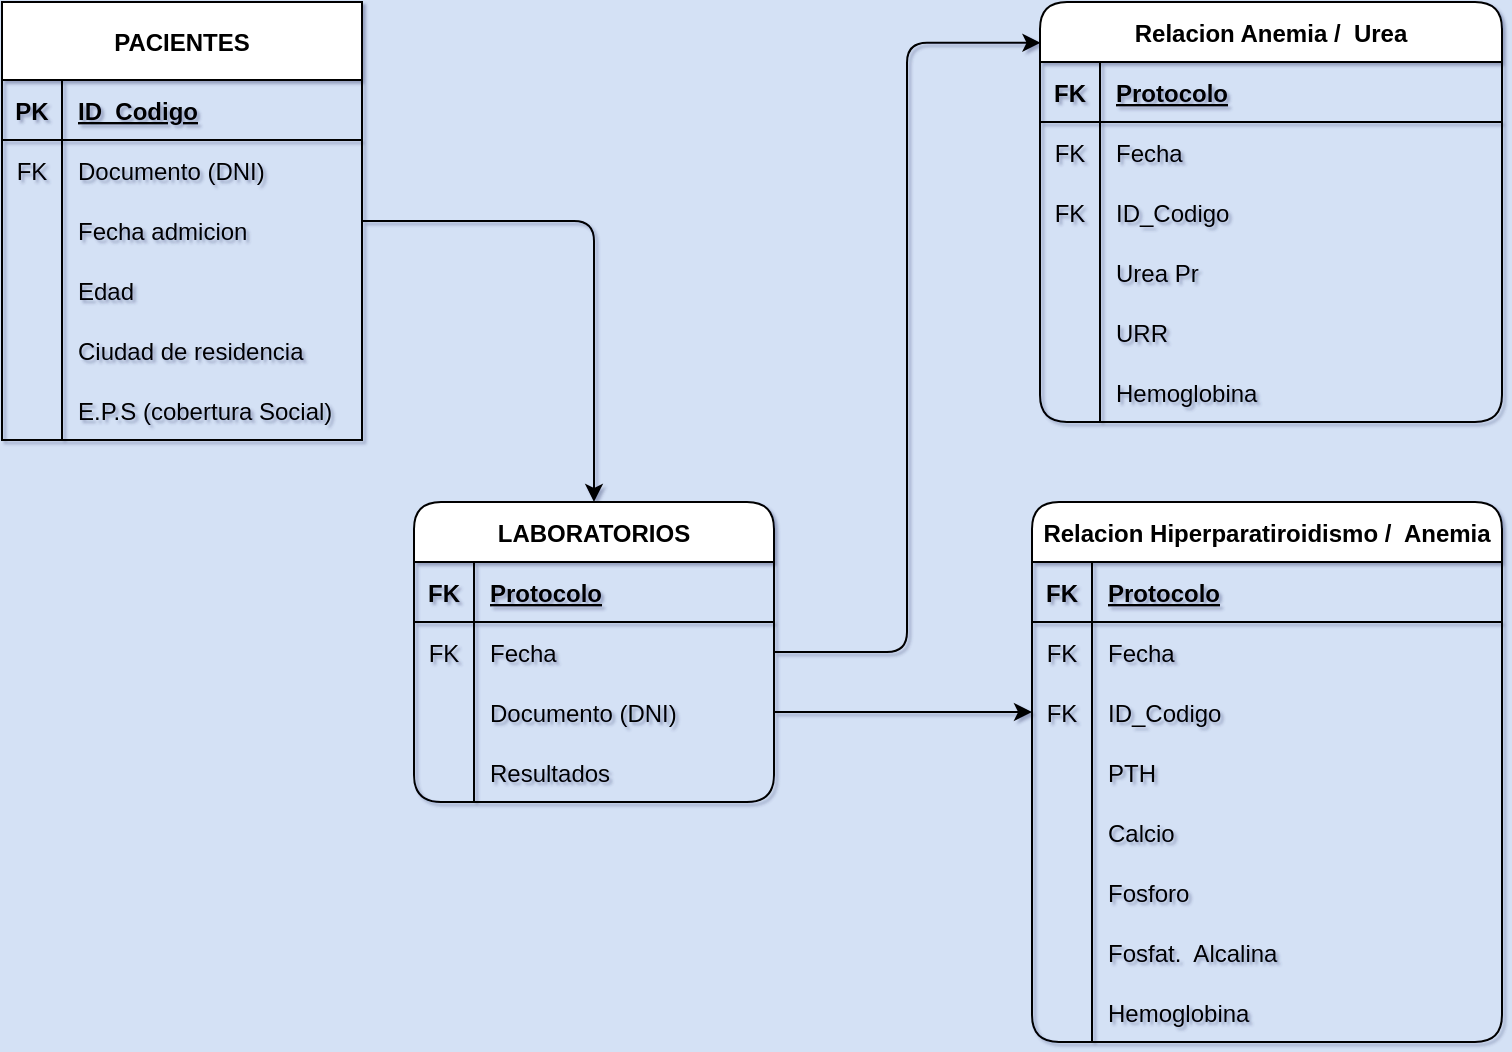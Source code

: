 <mxfile version="20.8.1" type="github">
  <diagram id="e_sAzjOH3T5a5p5qs9_B" name="Página-1">
    <mxGraphModel dx="934" dy="515" grid="0" gridSize="10" guides="1" tooltips="1" connect="1" arrows="1" fold="1" page="1" pageScale="1" pageWidth="827" pageHeight="1169" background="#D4E1F5" math="0" shadow="1">
      <root>
        <mxCell id="0" />
        <mxCell id="1" parent="0" />
        <mxCell id="OzBaURjjMYnUWM66HWyl-221" style="edgeStyle=orthogonalEdgeStyle;rounded=1;orthogonalLoop=1;jettySize=auto;html=1;entryX=0.001;entryY=0.097;entryDx=0;entryDy=0;entryPerimeter=0;" edge="1" parent="1" source="OzBaURjjMYnUWM66HWyl-14" target="OzBaURjjMYnUWM66HWyl-167">
          <mxGeometry relative="1" as="geometry" />
        </mxCell>
        <mxCell id="OzBaURjjMYnUWM66HWyl-14" value="LABORATORIOS" style="shape=table;startSize=30;container=1;collapsible=1;childLayout=tableLayout;fixedRows=1;rowLines=0;fontStyle=1;align=center;resizeLast=1;rounded=1;" vertex="1" parent="1">
          <mxGeometry x="246" y="290" width="180" height="150" as="geometry" />
        </mxCell>
        <mxCell id="OzBaURjjMYnUWM66HWyl-15" value="" style="shape=tableRow;horizontal=0;startSize=0;swimlaneHead=0;swimlaneBody=0;fillColor=none;collapsible=0;dropTarget=0;points=[[0,0.5],[1,0.5]];portConstraint=eastwest;top=0;left=0;right=0;bottom=1;rounded=1;" vertex="1" parent="OzBaURjjMYnUWM66HWyl-14">
          <mxGeometry y="30" width="180" height="30" as="geometry" />
        </mxCell>
        <mxCell id="OzBaURjjMYnUWM66HWyl-16" value="FK" style="shape=partialRectangle;connectable=0;fillColor=none;top=0;left=0;bottom=0;right=0;fontStyle=1;overflow=hidden;rounded=1;" vertex="1" parent="OzBaURjjMYnUWM66HWyl-15">
          <mxGeometry width="30" height="30" as="geometry">
            <mxRectangle width="30" height="30" as="alternateBounds" />
          </mxGeometry>
        </mxCell>
        <mxCell id="OzBaURjjMYnUWM66HWyl-17" value="Protocolo" style="shape=partialRectangle;connectable=0;fillColor=none;top=0;left=0;bottom=0;right=0;align=left;spacingLeft=6;fontStyle=5;overflow=hidden;rounded=1;" vertex="1" parent="OzBaURjjMYnUWM66HWyl-15">
          <mxGeometry x="30" width="150" height="30" as="geometry">
            <mxRectangle width="150" height="30" as="alternateBounds" />
          </mxGeometry>
        </mxCell>
        <mxCell id="OzBaURjjMYnUWM66HWyl-18" value="" style="shape=tableRow;horizontal=0;startSize=0;swimlaneHead=0;swimlaneBody=0;fillColor=none;collapsible=0;dropTarget=0;points=[[0,0.5],[1,0.5]];portConstraint=eastwest;top=0;left=0;right=0;bottom=0;rounded=1;" vertex="1" parent="OzBaURjjMYnUWM66HWyl-14">
          <mxGeometry y="60" width="180" height="30" as="geometry" />
        </mxCell>
        <mxCell id="OzBaURjjMYnUWM66HWyl-19" value="FK" style="shape=partialRectangle;connectable=0;fillColor=none;top=0;left=0;bottom=0;right=0;editable=1;overflow=hidden;rounded=1;" vertex="1" parent="OzBaURjjMYnUWM66HWyl-18">
          <mxGeometry width="30" height="30" as="geometry">
            <mxRectangle width="30" height="30" as="alternateBounds" />
          </mxGeometry>
        </mxCell>
        <mxCell id="OzBaURjjMYnUWM66HWyl-20" value="Fecha" style="shape=partialRectangle;connectable=0;fillColor=none;top=0;left=0;bottom=0;right=0;align=left;spacingLeft=6;overflow=hidden;rounded=1;" vertex="1" parent="OzBaURjjMYnUWM66HWyl-18">
          <mxGeometry x="30" width="150" height="30" as="geometry">
            <mxRectangle width="150" height="30" as="alternateBounds" />
          </mxGeometry>
        </mxCell>
        <mxCell id="OzBaURjjMYnUWM66HWyl-21" value="" style="shape=tableRow;horizontal=0;startSize=0;swimlaneHead=0;swimlaneBody=0;fillColor=none;collapsible=0;dropTarget=0;points=[[0,0.5],[1,0.5]];portConstraint=eastwest;top=0;left=0;right=0;bottom=0;rounded=1;" vertex="1" parent="OzBaURjjMYnUWM66HWyl-14">
          <mxGeometry y="90" width="180" height="30" as="geometry" />
        </mxCell>
        <mxCell id="OzBaURjjMYnUWM66HWyl-22" value="" style="shape=partialRectangle;connectable=0;fillColor=none;top=0;left=0;bottom=0;right=0;editable=1;overflow=hidden;rounded=1;" vertex="1" parent="OzBaURjjMYnUWM66HWyl-21">
          <mxGeometry width="30" height="30" as="geometry">
            <mxRectangle width="30" height="30" as="alternateBounds" />
          </mxGeometry>
        </mxCell>
        <mxCell id="OzBaURjjMYnUWM66HWyl-23" value="Documento (DNI)" style="shape=partialRectangle;connectable=0;fillColor=none;top=0;left=0;bottom=0;right=0;align=left;spacingLeft=6;overflow=hidden;rounded=1;" vertex="1" parent="OzBaURjjMYnUWM66HWyl-21">
          <mxGeometry x="30" width="150" height="30" as="geometry">
            <mxRectangle width="150" height="30" as="alternateBounds" />
          </mxGeometry>
        </mxCell>
        <mxCell id="OzBaURjjMYnUWM66HWyl-24" value="" style="shape=tableRow;horizontal=0;startSize=0;swimlaneHead=0;swimlaneBody=0;fillColor=none;collapsible=0;dropTarget=0;points=[[0,0.5],[1,0.5]];portConstraint=eastwest;top=0;left=0;right=0;bottom=0;rounded=1;" vertex="1" parent="OzBaURjjMYnUWM66HWyl-14">
          <mxGeometry y="120" width="180" height="30" as="geometry" />
        </mxCell>
        <mxCell id="OzBaURjjMYnUWM66HWyl-25" value="" style="shape=partialRectangle;connectable=0;fillColor=none;top=0;left=0;bottom=0;right=0;editable=1;overflow=hidden;rounded=1;" vertex="1" parent="OzBaURjjMYnUWM66HWyl-24">
          <mxGeometry width="30" height="30" as="geometry">
            <mxRectangle width="30" height="30" as="alternateBounds" />
          </mxGeometry>
        </mxCell>
        <mxCell id="OzBaURjjMYnUWM66HWyl-26" value="Resultados" style="shape=partialRectangle;connectable=0;fillColor=none;top=0;left=0;bottom=0;right=0;align=left;spacingLeft=6;overflow=hidden;rounded=1;" vertex="1" parent="OzBaURjjMYnUWM66HWyl-24">
          <mxGeometry x="30" width="150" height="30" as="geometry">
            <mxRectangle width="150" height="30" as="alternateBounds" />
          </mxGeometry>
        </mxCell>
        <mxCell id="OzBaURjjMYnUWM66HWyl-220" style="edgeStyle=orthogonalEdgeStyle;rounded=1;orthogonalLoop=1;jettySize=auto;html=1;" edge="1" parent="1" source="OzBaURjjMYnUWM66HWyl-27" target="OzBaURjjMYnUWM66HWyl-14">
          <mxGeometry relative="1" as="geometry" />
        </mxCell>
        <mxCell id="OzBaURjjMYnUWM66HWyl-27" value="PACIENTES" style="shape=table;startSize=39;container=1;collapsible=1;childLayout=tableLayout;fixedRows=1;rowLines=0;fontStyle=1;align=center;resizeLast=1;rounded=1;arcSize=0;fillColor=#FFFFFF;" vertex="1" parent="1">
          <mxGeometry x="40" y="40" width="180" height="219" as="geometry" />
        </mxCell>
        <mxCell id="OzBaURjjMYnUWM66HWyl-28" value="" style="shape=tableRow;horizontal=0;startSize=0;swimlaneHead=0;swimlaneBody=0;fillColor=none;collapsible=0;dropTarget=0;points=[[0,0.5],[1,0.5]];portConstraint=eastwest;top=0;left=0;right=0;bottom=1;rounded=1;" vertex="1" parent="OzBaURjjMYnUWM66HWyl-27">
          <mxGeometry y="39" width="180" height="30" as="geometry" />
        </mxCell>
        <mxCell id="OzBaURjjMYnUWM66HWyl-29" value="PK" style="shape=partialRectangle;connectable=0;fillColor=none;top=0;left=0;bottom=0;right=0;fontStyle=1;overflow=hidden;rounded=1;" vertex="1" parent="OzBaURjjMYnUWM66HWyl-28">
          <mxGeometry width="30" height="30" as="geometry">
            <mxRectangle width="30" height="30" as="alternateBounds" />
          </mxGeometry>
        </mxCell>
        <mxCell id="OzBaURjjMYnUWM66HWyl-30" value="ID_Codigo" style="shape=partialRectangle;connectable=0;fillColor=none;top=0;left=0;bottom=0;right=0;align=left;spacingLeft=6;fontStyle=5;overflow=hidden;rounded=1;" vertex="1" parent="OzBaURjjMYnUWM66HWyl-28">
          <mxGeometry x="30" width="150" height="30" as="geometry">
            <mxRectangle width="150" height="30" as="alternateBounds" />
          </mxGeometry>
        </mxCell>
        <mxCell id="OzBaURjjMYnUWM66HWyl-31" value="" style="shape=tableRow;horizontal=0;startSize=0;swimlaneHead=0;swimlaneBody=0;fillColor=none;collapsible=0;dropTarget=0;points=[[0,0.5],[1,0.5]];portConstraint=eastwest;top=0;left=0;right=0;bottom=0;rounded=1;" vertex="1" parent="OzBaURjjMYnUWM66HWyl-27">
          <mxGeometry y="69" width="180" height="30" as="geometry" />
        </mxCell>
        <mxCell id="OzBaURjjMYnUWM66HWyl-32" value="FK" style="shape=partialRectangle;connectable=0;fillColor=none;top=0;left=0;bottom=0;right=0;editable=1;overflow=hidden;rounded=1;" vertex="1" parent="OzBaURjjMYnUWM66HWyl-31">
          <mxGeometry width="30" height="30" as="geometry">
            <mxRectangle width="30" height="30" as="alternateBounds" />
          </mxGeometry>
        </mxCell>
        <mxCell id="OzBaURjjMYnUWM66HWyl-33" value="Documento (DNI)" style="shape=partialRectangle;connectable=0;fillColor=none;top=0;left=0;bottom=0;right=0;align=left;spacingLeft=6;overflow=hidden;rounded=1;" vertex="1" parent="OzBaURjjMYnUWM66HWyl-31">
          <mxGeometry x="30" width="150" height="30" as="geometry">
            <mxRectangle width="150" height="30" as="alternateBounds" />
          </mxGeometry>
        </mxCell>
        <mxCell id="OzBaURjjMYnUWM66HWyl-34" value="" style="shape=tableRow;horizontal=0;startSize=0;swimlaneHead=0;swimlaneBody=0;fillColor=none;collapsible=0;dropTarget=0;points=[[0,0.5],[1,0.5]];portConstraint=eastwest;top=0;left=0;right=0;bottom=0;rounded=1;" vertex="1" parent="OzBaURjjMYnUWM66HWyl-27">
          <mxGeometry y="99" width="180" height="30" as="geometry" />
        </mxCell>
        <mxCell id="OzBaURjjMYnUWM66HWyl-35" value="" style="shape=partialRectangle;connectable=0;fillColor=none;top=0;left=0;bottom=0;right=0;editable=1;overflow=hidden;rounded=1;" vertex="1" parent="OzBaURjjMYnUWM66HWyl-34">
          <mxGeometry width="30" height="30" as="geometry">
            <mxRectangle width="30" height="30" as="alternateBounds" />
          </mxGeometry>
        </mxCell>
        <mxCell id="OzBaURjjMYnUWM66HWyl-36" value="Fecha admicion" style="shape=partialRectangle;connectable=0;fillColor=none;top=0;left=0;bottom=0;right=0;align=left;spacingLeft=6;overflow=hidden;rounded=1;" vertex="1" parent="OzBaURjjMYnUWM66HWyl-34">
          <mxGeometry x="30" width="150" height="30" as="geometry">
            <mxRectangle width="150" height="30" as="alternateBounds" />
          </mxGeometry>
        </mxCell>
        <mxCell id="OzBaURjjMYnUWM66HWyl-37" value="" style="shape=tableRow;horizontal=0;startSize=0;swimlaneHead=0;swimlaneBody=0;fillColor=none;collapsible=0;dropTarget=0;points=[[0,0.5],[1,0.5]];portConstraint=eastwest;top=0;left=0;right=0;bottom=0;rounded=1;" vertex="1" parent="OzBaURjjMYnUWM66HWyl-27">
          <mxGeometry y="129" width="180" height="30" as="geometry" />
        </mxCell>
        <mxCell id="OzBaURjjMYnUWM66HWyl-38" value="" style="shape=partialRectangle;connectable=0;fillColor=none;top=0;left=0;bottom=0;right=0;editable=1;overflow=hidden;rounded=1;" vertex="1" parent="OzBaURjjMYnUWM66HWyl-37">
          <mxGeometry width="30" height="30" as="geometry">
            <mxRectangle width="30" height="30" as="alternateBounds" />
          </mxGeometry>
        </mxCell>
        <mxCell id="OzBaURjjMYnUWM66HWyl-39" value="Edad" style="shape=partialRectangle;connectable=0;fillColor=none;top=0;left=0;bottom=0;right=0;align=left;spacingLeft=6;overflow=hidden;rounded=1;" vertex="1" parent="OzBaURjjMYnUWM66HWyl-37">
          <mxGeometry x="30" width="150" height="30" as="geometry">
            <mxRectangle width="150" height="30" as="alternateBounds" />
          </mxGeometry>
        </mxCell>
        <mxCell id="OzBaURjjMYnUWM66HWyl-115" value="" style="shape=tableRow;horizontal=0;startSize=0;swimlaneHead=0;swimlaneBody=0;fillColor=none;collapsible=0;dropTarget=0;points=[[0,0.5],[1,0.5]];portConstraint=eastwest;top=0;left=0;right=0;bottom=0;rounded=1;" vertex="1" parent="OzBaURjjMYnUWM66HWyl-27">
          <mxGeometry y="159" width="180" height="30" as="geometry" />
        </mxCell>
        <mxCell id="OzBaURjjMYnUWM66HWyl-116" value="" style="shape=partialRectangle;connectable=0;fillColor=none;top=0;left=0;bottom=0;right=0;editable=1;overflow=hidden;rounded=1;" vertex="1" parent="OzBaURjjMYnUWM66HWyl-115">
          <mxGeometry width="30" height="30" as="geometry">
            <mxRectangle width="30" height="30" as="alternateBounds" />
          </mxGeometry>
        </mxCell>
        <mxCell id="OzBaURjjMYnUWM66HWyl-117" value="Ciudad de residencia" style="shape=partialRectangle;connectable=0;fillColor=none;top=0;left=0;bottom=0;right=0;align=left;spacingLeft=6;overflow=hidden;rounded=1;" vertex="1" parent="OzBaURjjMYnUWM66HWyl-115">
          <mxGeometry x="30" width="150" height="30" as="geometry">
            <mxRectangle width="150" height="30" as="alternateBounds" />
          </mxGeometry>
        </mxCell>
        <mxCell id="OzBaURjjMYnUWM66HWyl-118" value="" style="shape=tableRow;horizontal=0;startSize=0;swimlaneHead=0;swimlaneBody=0;fillColor=none;collapsible=0;dropTarget=0;points=[[0,0.5],[1,0.5]];portConstraint=eastwest;top=0;left=0;right=0;bottom=0;rounded=1;" vertex="1" parent="OzBaURjjMYnUWM66HWyl-27">
          <mxGeometry y="189" width="180" height="30" as="geometry" />
        </mxCell>
        <mxCell id="OzBaURjjMYnUWM66HWyl-119" value="" style="shape=partialRectangle;connectable=0;fillColor=none;top=0;left=0;bottom=0;right=0;editable=1;overflow=hidden;rounded=1;" vertex="1" parent="OzBaURjjMYnUWM66HWyl-118">
          <mxGeometry width="30" height="30" as="geometry">
            <mxRectangle width="30" height="30" as="alternateBounds" />
          </mxGeometry>
        </mxCell>
        <mxCell id="OzBaURjjMYnUWM66HWyl-120" value="E.P.S (cobertura Social)" style="shape=partialRectangle;connectable=0;fillColor=none;top=0;left=0;bottom=0;right=0;align=left;spacingLeft=6;overflow=hidden;rounded=1;" vertex="1" parent="OzBaURjjMYnUWM66HWyl-118">
          <mxGeometry x="30" width="150" height="30" as="geometry">
            <mxRectangle width="150" height="30" as="alternateBounds" />
          </mxGeometry>
        </mxCell>
        <mxCell id="OzBaURjjMYnUWM66HWyl-167" value="Relacion Anemia /  Urea" style="shape=table;startSize=30;container=1;collapsible=1;childLayout=tableLayout;fixedRows=1;rowLines=0;fontStyle=1;align=center;resizeLast=1;rounded=1;" vertex="1" parent="1">
          <mxGeometry x="559" y="40" width="231" height="210" as="geometry" />
        </mxCell>
        <mxCell id="OzBaURjjMYnUWM66HWyl-168" value="" style="shape=tableRow;horizontal=0;startSize=0;swimlaneHead=0;swimlaneBody=0;fillColor=none;collapsible=0;dropTarget=0;points=[[0,0.5],[1,0.5]];portConstraint=eastwest;top=0;left=0;right=0;bottom=1;rounded=1;" vertex="1" parent="OzBaURjjMYnUWM66HWyl-167">
          <mxGeometry y="30" width="231" height="30" as="geometry" />
        </mxCell>
        <mxCell id="OzBaURjjMYnUWM66HWyl-169" value="FK" style="shape=partialRectangle;connectable=0;fillColor=none;top=0;left=0;bottom=0;right=0;fontStyle=1;overflow=hidden;rounded=1;" vertex="1" parent="OzBaURjjMYnUWM66HWyl-168">
          <mxGeometry width="30" height="30" as="geometry">
            <mxRectangle width="30" height="30" as="alternateBounds" />
          </mxGeometry>
        </mxCell>
        <mxCell id="OzBaURjjMYnUWM66HWyl-170" value="Protocolo" style="shape=partialRectangle;connectable=0;fillColor=none;top=0;left=0;bottom=0;right=0;align=left;spacingLeft=6;fontStyle=5;overflow=hidden;rounded=1;" vertex="1" parent="OzBaURjjMYnUWM66HWyl-168">
          <mxGeometry x="30" width="201" height="30" as="geometry">
            <mxRectangle width="201" height="30" as="alternateBounds" />
          </mxGeometry>
        </mxCell>
        <mxCell id="OzBaURjjMYnUWM66HWyl-171" value="" style="shape=tableRow;horizontal=0;startSize=0;swimlaneHead=0;swimlaneBody=0;fillColor=none;collapsible=0;dropTarget=0;points=[[0,0.5],[1,0.5]];portConstraint=eastwest;top=0;left=0;right=0;bottom=0;rounded=1;" vertex="1" parent="OzBaURjjMYnUWM66HWyl-167">
          <mxGeometry y="60" width="231" height="30" as="geometry" />
        </mxCell>
        <mxCell id="OzBaURjjMYnUWM66HWyl-172" value="FK" style="shape=partialRectangle;connectable=0;fillColor=none;top=0;left=0;bottom=0;right=0;editable=1;overflow=hidden;rounded=1;" vertex="1" parent="OzBaURjjMYnUWM66HWyl-171">
          <mxGeometry width="30" height="30" as="geometry">
            <mxRectangle width="30" height="30" as="alternateBounds" />
          </mxGeometry>
        </mxCell>
        <mxCell id="OzBaURjjMYnUWM66HWyl-173" value="Fecha" style="shape=partialRectangle;connectable=0;fillColor=none;top=0;left=0;bottom=0;right=0;align=left;spacingLeft=6;overflow=hidden;rounded=1;" vertex="1" parent="OzBaURjjMYnUWM66HWyl-171">
          <mxGeometry x="30" width="201" height="30" as="geometry">
            <mxRectangle width="201" height="30" as="alternateBounds" />
          </mxGeometry>
        </mxCell>
        <mxCell id="OzBaURjjMYnUWM66HWyl-174" value="" style="shape=tableRow;horizontal=0;startSize=0;swimlaneHead=0;swimlaneBody=0;fillColor=none;collapsible=0;dropTarget=0;points=[[0,0.5],[1,0.5]];portConstraint=eastwest;top=0;left=0;right=0;bottom=0;rounded=1;" vertex="1" parent="OzBaURjjMYnUWM66HWyl-167">
          <mxGeometry y="90" width="231" height="30" as="geometry" />
        </mxCell>
        <mxCell id="OzBaURjjMYnUWM66HWyl-175" value="FK" style="shape=partialRectangle;connectable=0;fillColor=none;top=0;left=0;bottom=0;right=0;editable=1;overflow=hidden;rounded=1;" vertex="1" parent="OzBaURjjMYnUWM66HWyl-174">
          <mxGeometry width="30" height="30" as="geometry">
            <mxRectangle width="30" height="30" as="alternateBounds" />
          </mxGeometry>
        </mxCell>
        <mxCell id="OzBaURjjMYnUWM66HWyl-176" value="ID_Codigo" style="shape=partialRectangle;connectable=0;fillColor=none;top=0;left=0;bottom=0;right=0;align=left;spacingLeft=6;overflow=hidden;rounded=1;" vertex="1" parent="OzBaURjjMYnUWM66HWyl-174">
          <mxGeometry x="30" width="201" height="30" as="geometry">
            <mxRectangle width="201" height="30" as="alternateBounds" />
          </mxGeometry>
        </mxCell>
        <mxCell id="OzBaURjjMYnUWM66HWyl-177" value="" style="shape=tableRow;horizontal=0;startSize=0;swimlaneHead=0;swimlaneBody=0;fillColor=none;collapsible=0;dropTarget=0;points=[[0,0.5],[1,0.5]];portConstraint=eastwest;top=0;left=0;right=0;bottom=0;rounded=1;" vertex="1" parent="OzBaURjjMYnUWM66HWyl-167">
          <mxGeometry y="120" width="231" height="30" as="geometry" />
        </mxCell>
        <mxCell id="OzBaURjjMYnUWM66HWyl-178" value="" style="shape=partialRectangle;connectable=0;fillColor=none;top=0;left=0;bottom=0;right=0;editable=1;overflow=hidden;rounded=1;" vertex="1" parent="OzBaURjjMYnUWM66HWyl-177">
          <mxGeometry width="30" height="30" as="geometry">
            <mxRectangle width="30" height="30" as="alternateBounds" />
          </mxGeometry>
        </mxCell>
        <mxCell id="OzBaURjjMYnUWM66HWyl-179" value="Urea Pr" style="shape=partialRectangle;connectable=0;fillColor=none;top=0;left=0;bottom=0;right=0;align=left;spacingLeft=6;overflow=hidden;rounded=1;" vertex="1" parent="OzBaURjjMYnUWM66HWyl-177">
          <mxGeometry x="30" width="201" height="30" as="geometry">
            <mxRectangle width="201" height="30" as="alternateBounds" />
          </mxGeometry>
        </mxCell>
        <mxCell id="OzBaURjjMYnUWM66HWyl-180" value="" style="shape=tableRow;horizontal=0;startSize=0;swimlaneHead=0;swimlaneBody=0;fillColor=none;collapsible=0;dropTarget=0;points=[[0,0.5],[1,0.5]];portConstraint=eastwest;top=0;left=0;right=0;bottom=0;rounded=1;" vertex="1" parent="OzBaURjjMYnUWM66HWyl-167">
          <mxGeometry y="150" width="231" height="30" as="geometry" />
        </mxCell>
        <mxCell id="OzBaURjjMYnUWM66HWyl-181" value="" style="shape=partialRectangle;connectable=0;fillColor=none;top=0;left=0;bottom=0;right=0;editable=1;overflow=hidden;rounded=1;" vertex="1" parent="OzBaURjjMYnUWM66HWyl-180">
          <mxGeometry width="30" height="30" as="geometry">
            <mxRectangle width="30" height="30" as="alternateBounds" />
          </mxGeometry>
        </mxCell>
        <mxCell id="OzBaURjjMYnUWM66HWyl-182" value="URR" style="shape=partialRectangle;connectable=0;fillColor=none;top=0;left=0;bottom=0;right=0;align=left;spacingLeft=6;overflow=hidden;rounded=1;" vertex="1" parent="OzBaURjjMYnUWM66HWyl-180">
          <mxGeometry x="30" width="201" height="30" as="geometry">
            <mxRectangle width="201" height="30" as="alternateBounds" />
          </mxGeometry>
        </mxCell>
        <mxCell id="OzBaURjjMYnUWM66HWyl-183" value="" style="shape=tableRow;horizontal=0;startSize=0;swimlaneHead=0;swimlaneBody=0;fillColor=none;collapsible=0;dropTarget=0;points=[[0,0.5],[1,0.5]];portConstraint=eastwest;top=0;left=0;right=0;bottom=0;rounded=1;" vertex="1" parent="OzBaURjjMYnUWM66HWyl-167">
          <mxGeometry y="180" width="231" height="30" as="geometry" />
        </mxCell>
        <mxCell id="OzBaURjjMYnUWM66HWyl-184" value="" style="shape=partialRectangle;connectable=0;fillColor=none;top=0;left=0;bottom=0;right=0;editable=1;overflow=hidden;rounded=1;" vertex="1" parent="OzBaURjjMYnUWM66HWyl-183">
          <mxGeometry width="30" height="30" as="geometry">
            <mxRectangle width="30" height="30" as="alternateBounds" />
          </mxGeometry>
        </mxCell>
        <mxCell id="OzBaURjjMYnUWM66HWyl-185" value="Hemoglobina" style="shape=partialRectangle;connectable=0;fillColor=none;top=0;left=0;bottom=0;right=0;align=left;spacingLeft=6;overflow=hidden;rounded=1;" vertex="1" parent="OzBaURjjMYnUWM66HWyl-183">
          <mxGeometry x="30" width="201" height="30" as="geometry">
            <mxRectangle width="201" height="30" as="alternateBounds" />
          </mxGeometry>
        </mxCell>
        <mxCell id="OzBaURjjMYnUWM66HWyl-195" value="Relacion Hiperparatiroidismo /  Anemia" style="shape=table;startSize=30;container=1;collapsible=1;childLayout=tableLayout;fixedRows=1;rowLines=0;fontStyle=1;align=center;resizeLast=1;rounded=1;" vertex="1" parent="1">
          <mxGeometry x="555" y="290" width="235" height="270" as="geometry" />
        </mxCell>
        <mxCell id="OzBaURjjMYnUWM66HWyl-196" value="" style="shape=tableRow;horizontal=0;startSize=0;swimlaneHead=0;swimlaneBody=0;fillColor=none;collapsible=0;dropTarget=0;points=[[0,0.5],[1,0.5]];portConstraint=eastwest;top=0;left=0;right=0;bottom=1;rounded=1;" vertex="1" parent="OzBaURjjMYnUWM66HWyl-195">
          <mxGeometry y="30" width="235" height="30" as="geometry" />
        </mxCell>
        <mxCell id="OzBaURjjMYnUWM66HWyl-197" value="FK" style="shape=partialRectangle;connectable=0;fillColor=none;top=0;left=0;bottom=0;right=0;fontStyle=1;overflow=hidden;rounded=1;" vertex="1" parent="OzBaURjjMYnUWM66HWyl-196">
          <mxGeometry width="30" height="30" as="geometry">
            <mxRectangle width="30" height="30" as="alternateBounds" />
          </mxGeometry>
        </mxCell>
        <mxCell id="OzBaURjjMYnUWM66HWyl-198" value="Protocolo" style="shape=partialRectangle;connectable=0;fillColor=none;top=0;left=0;bottom=0;right=0;align=left;spacingLeft=6;fontStyle=5;overflow=hidden;rounded=1;" vertex="1" parent="OzBaURjjMYnUWM66HWyl-196">
          <mxGeometry x="30" width="205" height="30" as="geometry">
            <mxRectangle width="205" height="30" as="alternateBounds" />
          </mxGeometry>
        </mxCell>
        <mxCell id="OzBaURjjMYnUWM66HWyl-199" value="" style="shape=tableRow;horizontal=0;startSize=0;swimlaneHead=0;swimlaneBody=0;fillColor=none;collapsible=0;dropTarget=0;points=[[0,0.5],[1,0.5]];portConstraint=eastwest;top=0;left=0;right=0;bottom=0;rounded=1;" vertex="1" parent="OzBaURjjMYnUWM66HWyl-195">
          <mxGeometry y="60" width="235" height="30" as="geometry" />
        </mxCell>
        <mxCell id="OzBaURjjMYnUWM66HWyl-200" value="FK" style="shape=partialRectangle;connectable=0;fillColor=none;top=0;left=0;bottom=0;right=0;editable=1;overflow=hidden;rounded=1;" vertex="1" parent="OzBaURjjMYnUWM66HWyl-199">
          <mxGeometry width="30" height="30" as="geometry">
            <mxRectangle width="30" height="30" as="alternateBounds" />
          </mxGeometry>
        </mxCell>
        <mxCell id="OzBaURjjMYnUWM66HWyl-201" value="Fecha" style="shape=partialRectangle;connectable=0;fillColor=none;top=0;left=0;bottom=0;right=0;align=left;spacingLeft=6;overflow=hidden;rounded=1;" vertex="1" parent="OzBaURjjMYnUWM66HWyl-199">
          <mxGeometry x="30" width="205" height="30" as="geometry">
            <mxRectangle width="205" height="30" as="alternateBounds" />
          </mxGeometry>
        </mxCell>
        <mxCell id="OzBaURjjMYnUWM66HWyl-202" value="" style="shape=tableRow;horizontal=0;startSize=0;swimlaneHead=0;swimlaneBody=0;fillColor=none;collapsible=0;dropTarget=0;points=[[0,0.5],[1,0.5]];portConstraint=eastwest;top=0;left=0;right=0;bottom=0;rounded=1;" vertex="1" parent="OzBaURjjMYnUWM66HWyl-195">
          <mxGeometry y="90" width="235" height="30" as="geometry" />
        </mxCell>
        <mxCell id="OzBaURjjMYnUWM66HWyl-203" value="FK" style="shape=partialRectangle;connectable=0;fillColor=none;top=0;left=0;bottom=0;right=0;editable=1;overflow=hidden;rounded=1;" vertex="1" parent="OzBaURjjMYnUWM66HWyl-202">
          <mxGeometry width="30" height="30" as="geometry">
            <mxRectangle width="30" height="30" as="alternateBounds" />
          </mxGeometry>
        </mxCell>
        <mxCell id="OzBaURjjMYnUWM66HWyl-204" value="ID_Codigo" style="shape=partialRectangle;connectable=0;fillColor=none;top=0;left=0;bottom=0;right=0;align=left;spacingLeft=6;overflow=hidden;rounded=1;" vertex="1" parent="OzBaURjjMYnUWM66HWyl-202">
          <mxGeometry x="30" width="205" height="30" as="geometry">
            <mxRectangle width="205" height="30" as="alternateBounds" />
          </mxGeometry>
        </mxCell>
        <mxCell id="OzBaURjjMYnUWM66HWyl-205" value="" style="shape=tableRow;horizontal=0;startSize=0;swimlaneHead=0;swimlaneBody=0;fillColor=none;collapsible=0;dropTarget=0;points=[[0,0.5],[1,0.5]];portConstraint=eastwest;top=0;left=0;right=0;bottom=0;rounded=1;" vertex="1" parent="OzBaURjjMYnUWM66HWyl-195">
          <mxGeometry y="120" width="235" height="30" as="geometry" />
        </mxCell>
        <mxCell id="OzBaURjjMYnUWM66HWyl-206" value="" style="shape=partialRectangle;connectable=0;fillColor=none;top=0;left=0;bottom=0;right=0;editable=1;overflow=hidden;rounded=1;" vertex="1" parent="OzBaURjjMYnUWM66HWyl-205">
          <mxGeometry width="30" height="30" as="geometry">
            <mxRectangle width="30" height="30" as="alternateBounds" />
          </mxGeometry>
        </mxCell>
        <mxCell id="OzBaURjjMYnUWM66HWyl-207" value="PTH" style="shape=partialRectangle;connectable=0;fillColor=none;top=0;left=0;bottom=0;right=0;align=left;spacingLeft=6;overflow=hidden;rounded=1;" vertex="1" parent="OzBaURjjMYnUWM66HWyl-205">
          <mxGeometry x="30" width="205" height="30" as="geometry">
            <mxRectangle width="205" height="30" as="alternateBounds" />
          </mxGeometry>
        </mxCell>
        <mxCell id="OzBaURjjMYnUWM66HWyl-208" value="" style="shape=tableRow;horizontal=0;startSize=0;swimlaneHead=0;swimlaneBody=0;fillColor=none;collapsible=0;dropTarget=0;points=[[0,0.5],[1,0.5]];portConstraint=eastwest;top=0;left=0;right=0;bottom=0;rounded=1;" vertex="1" parent="OzBaURjjMYnUWM66HWyl-195">
          <mxGeometry y="150" width="235" height="30" as="geometry" />
        </mxCell>
        <mxCell id="OzBaURjjMYnUWM66HWyl-209" value="" style="shape=partialRectangle;connectable=0;fillColor=none;top=0;left=0;bottom=0;right=0;editable=1;overflow=hidden;rounded=1;" vertex="1" parent="OzBaURjjMYnUWM66HWyl-208">
          <mxGeometry width="30" height="30" as="geometry">
            <mxRectangle width="30" height="30" as="alternateBounds" />
          </mxGeometry>
        </mxCell>
        <mxCell id="OzBaURjjMYnUWM66HWyl-210" value="Calcio" style="shape=partialRectangle;connectable=0;fillColor=none;top=0;left=0;bottom=0;right=0;align=left;spacingLeft=6;overflow=hidden;rounded=1;" vertex="1" parent="OzBaURjjMYnUWM66HWyl-208">
          <mxGeometry x="30" width="205" height="30" as="geometry">
            <mxRectangle width="205" height="30" as="alternateBounds" />
          </mxGeometry>
        </mxCell>
        <mxCell id="OzBaURjjMYnUWM66HWyl-211" value="" style="shape=tableRow;horizontal=0;startSize=0;swimlaneHead=0;swimlaneBody=0;fillColor=none;collapsible=0;dropTarget=0;points=[[0,0.5],[1,0.5]];portConstraint=eastwest;top=0;left=0;right=0;bottom=0;rounded=1;" vertex="1" parent="OzBaURjjMYnUWM66HWyl-195">
          <mxGeometry y="180" width="235" height="30" as="geometry" />
        </mxCell>
        <mxCell id="OzBaURjjMYnUWM66HWyl-212" value="" style="shape=partialRectangle;connectable=0;fillColor=none;top=0;left=0;bottom=0;right=0;editable=1;overflow=hidden;rounded=1;" vertex="1" parent="OzBaURjjMYnUWM66HWyl-211">
          <mxGeometry width="30" height="30" as="geometry">
            <mxRectangle width="30" height="30" as="alternateBounds" />
          </mxGeometry>
        </mxCell>
        <mxCell id="OzBaURjjMYnUWM66HWyl-213" value="Fosforo" style="shape=partialRectangle;connectable=0;fillColor=none;top=0;left=0;bottom=0;right=0;align=left;spacingLeft=6;overflow=hidden;rounded=1;" vertex="1" parent="OzBaURjjMYnUWM66HWyl-211">
          <mxGeometry x="30" width="205" height="30" as="geometry">
            <mxRectangle width="205" height="30" as="alternateBounds" />
          </mxGeometry>
        </mxCell>
        <mxCell id="OzBaURjjMYnUWM66HWyl-214" value="" style="shape=tableRow;horizontal=0;startSize=0;swimlaneHead=0;swimlaneBody=0;fillColor=none;collapsible=0;dropTarget=0;points=[[0,0.5],[1,0.5]];portConstraint=eastwest;top=0;left=0;right=0;bottom=0;rounded=1;" vertex="1" parent="OzBaURjjMYnUWM66HWyl-195">
          <mxGeometry y="210" width="235" height="30" as="geometry" />
        </mxCell>
        <mxCell id="OzBaURjjMYnUWM66HWyl-215" value="" style="shape=partialRectangle;connectable=0;fillColor=none;top=0;left=0;bottom=0;right=0;editable=1;overflow=hidden;rounded=1;" vertex="1" parent="OzBaURjjMYnUWM66HWyl-214">
          <mxGeometry width="30" height="30" as="geometry">
            <mxRectangle width="30" height="30" as="alternateBounds" />
          </mxGeometry>
        </mxCell>
        <mxCell id="OzBaURjjMYnUWM66HWyl-216" value="Fosfat.  Alcalina" style="shape=partialRectangle;connectable=0;fillColor=none;top=0;left=0;bottom=0;right=0;align=left;spacingLeft=6;overflow=hidden;rounded=1;" vertex="1" parent="OzBaURjjMYnUWM66HWyl-214">
          <mxGeometry x="30" width="205" height="30" as="geometry">
            <mxRectangle width="205" height="30" as="alternateBounds" />
          </mxGeometry>
        </mxCell>
        <mxCell id="OzBaURjjMYnUWM66HWyl-217" value="" style="shape=tableRow;horizontal=0;startSize=0;swimlaneHead=0;swimlaneBody=0;fillColor=none;collapsible=0;dropTarget=0;points=[[0,0.5],[1,0.5]];portConstraint=eastwest;top=0;left=0;right=0;bottom=0;rounded=1;" vertex="1" parent="OzBaURjjMYnUWM66HWyl-195">
          <mxGeometry y="240" width="235" height="30" as="geometry" />
        </mxCell>
        <mxCell id="OzBaURjjMYnUWM66HWyl-218" value="" style="shape=partialRectangle;connectable=0;fillColor=none;top=0;left=0;bottom=0;right=0;editable=1;overflow=hidden;rounded=1;" vertex="1" parent="OzBaURjjMYnUWM66HWyl-217">
          <mxGeometry width="30" height="30" as="geometry">
            <mxRectangle width="30" height="30" as="alternateBounds" />
          </mxGeometry>
        </mxCell>
        <mxCell id="OzBaURjjMYnUWM66HWyl-219" value="Hemoglobina" style="shape=partialRectangle;connectable=0;fillColor=none;top=0;left=0;bottom=0;right=0;align=left;spacingLeft=6;overflow=hidden;rounded=1;" vertex="1" parent="OzBaURjjMYnUWM66HWyl-217">
          <mxGeometry x="30" width="205" height="30" as="geometry">
            <mxRectangle width="205" height="30" as="alternateBounds" />
          </mxGeometry>
        </mxCell>
        <mxCell id="OzBaURjjMYnUWM66HWyl-222" style="edgeStyle=orthogonalEdgeStyle;rounded=1;orthogonalLoop=1;jettySize=auto;html=1;entryX=0;entryY=0.5;entryDx=0;entryDy=0;" edge="1" parent="1" source="OzBaURjjMYnUWM66HWyl-21" target="OzBaURjjMYnUWM66HWyl-202">
          <mxGeometry relative="1" as="geometry" />
        </mxCell>
      </root>
    </mxGraphModel>
  </diagram>
</mxfile>
